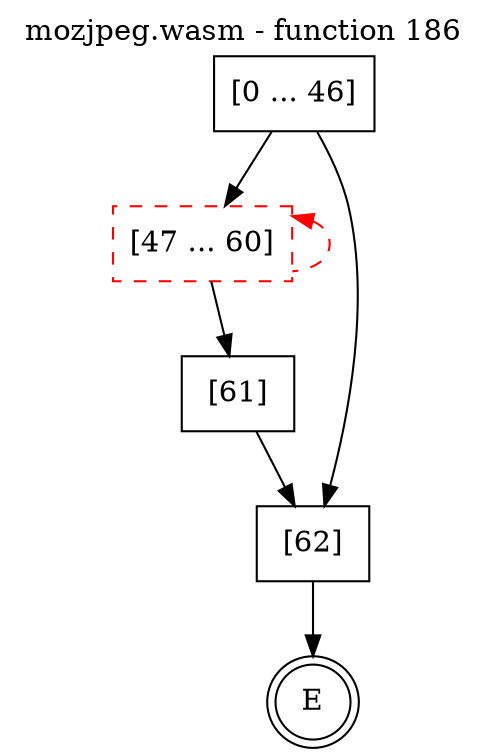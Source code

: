 digraph finite_state_machine {
    label = "mozjpeg.wasm - function 186"
    labelloc =  t
    labelfontsize = 16
    labelfontcolor = black
    labelfontname = "Helvetica"
    node [shape = doublecircle]; E ;
    node [shape = box];
    node [shape=box, color=black, style=solid] 0[label="[0 ... 46]"]
    node [shape=box, color=red, style=dashed] 47[label="[47 ... 60]"]
    node [shape=box, color=black, style=solid] 61[label="[61]"]
    node [shape=box, color=black, style=solid] 62[label="[62]"]
    0 -> 47;
    0 -> 62;
    47 -> 61;
    47 -> 47[style="dashed" color="red" dir=back];
    61 -> 62;
    62 -> E;
}

